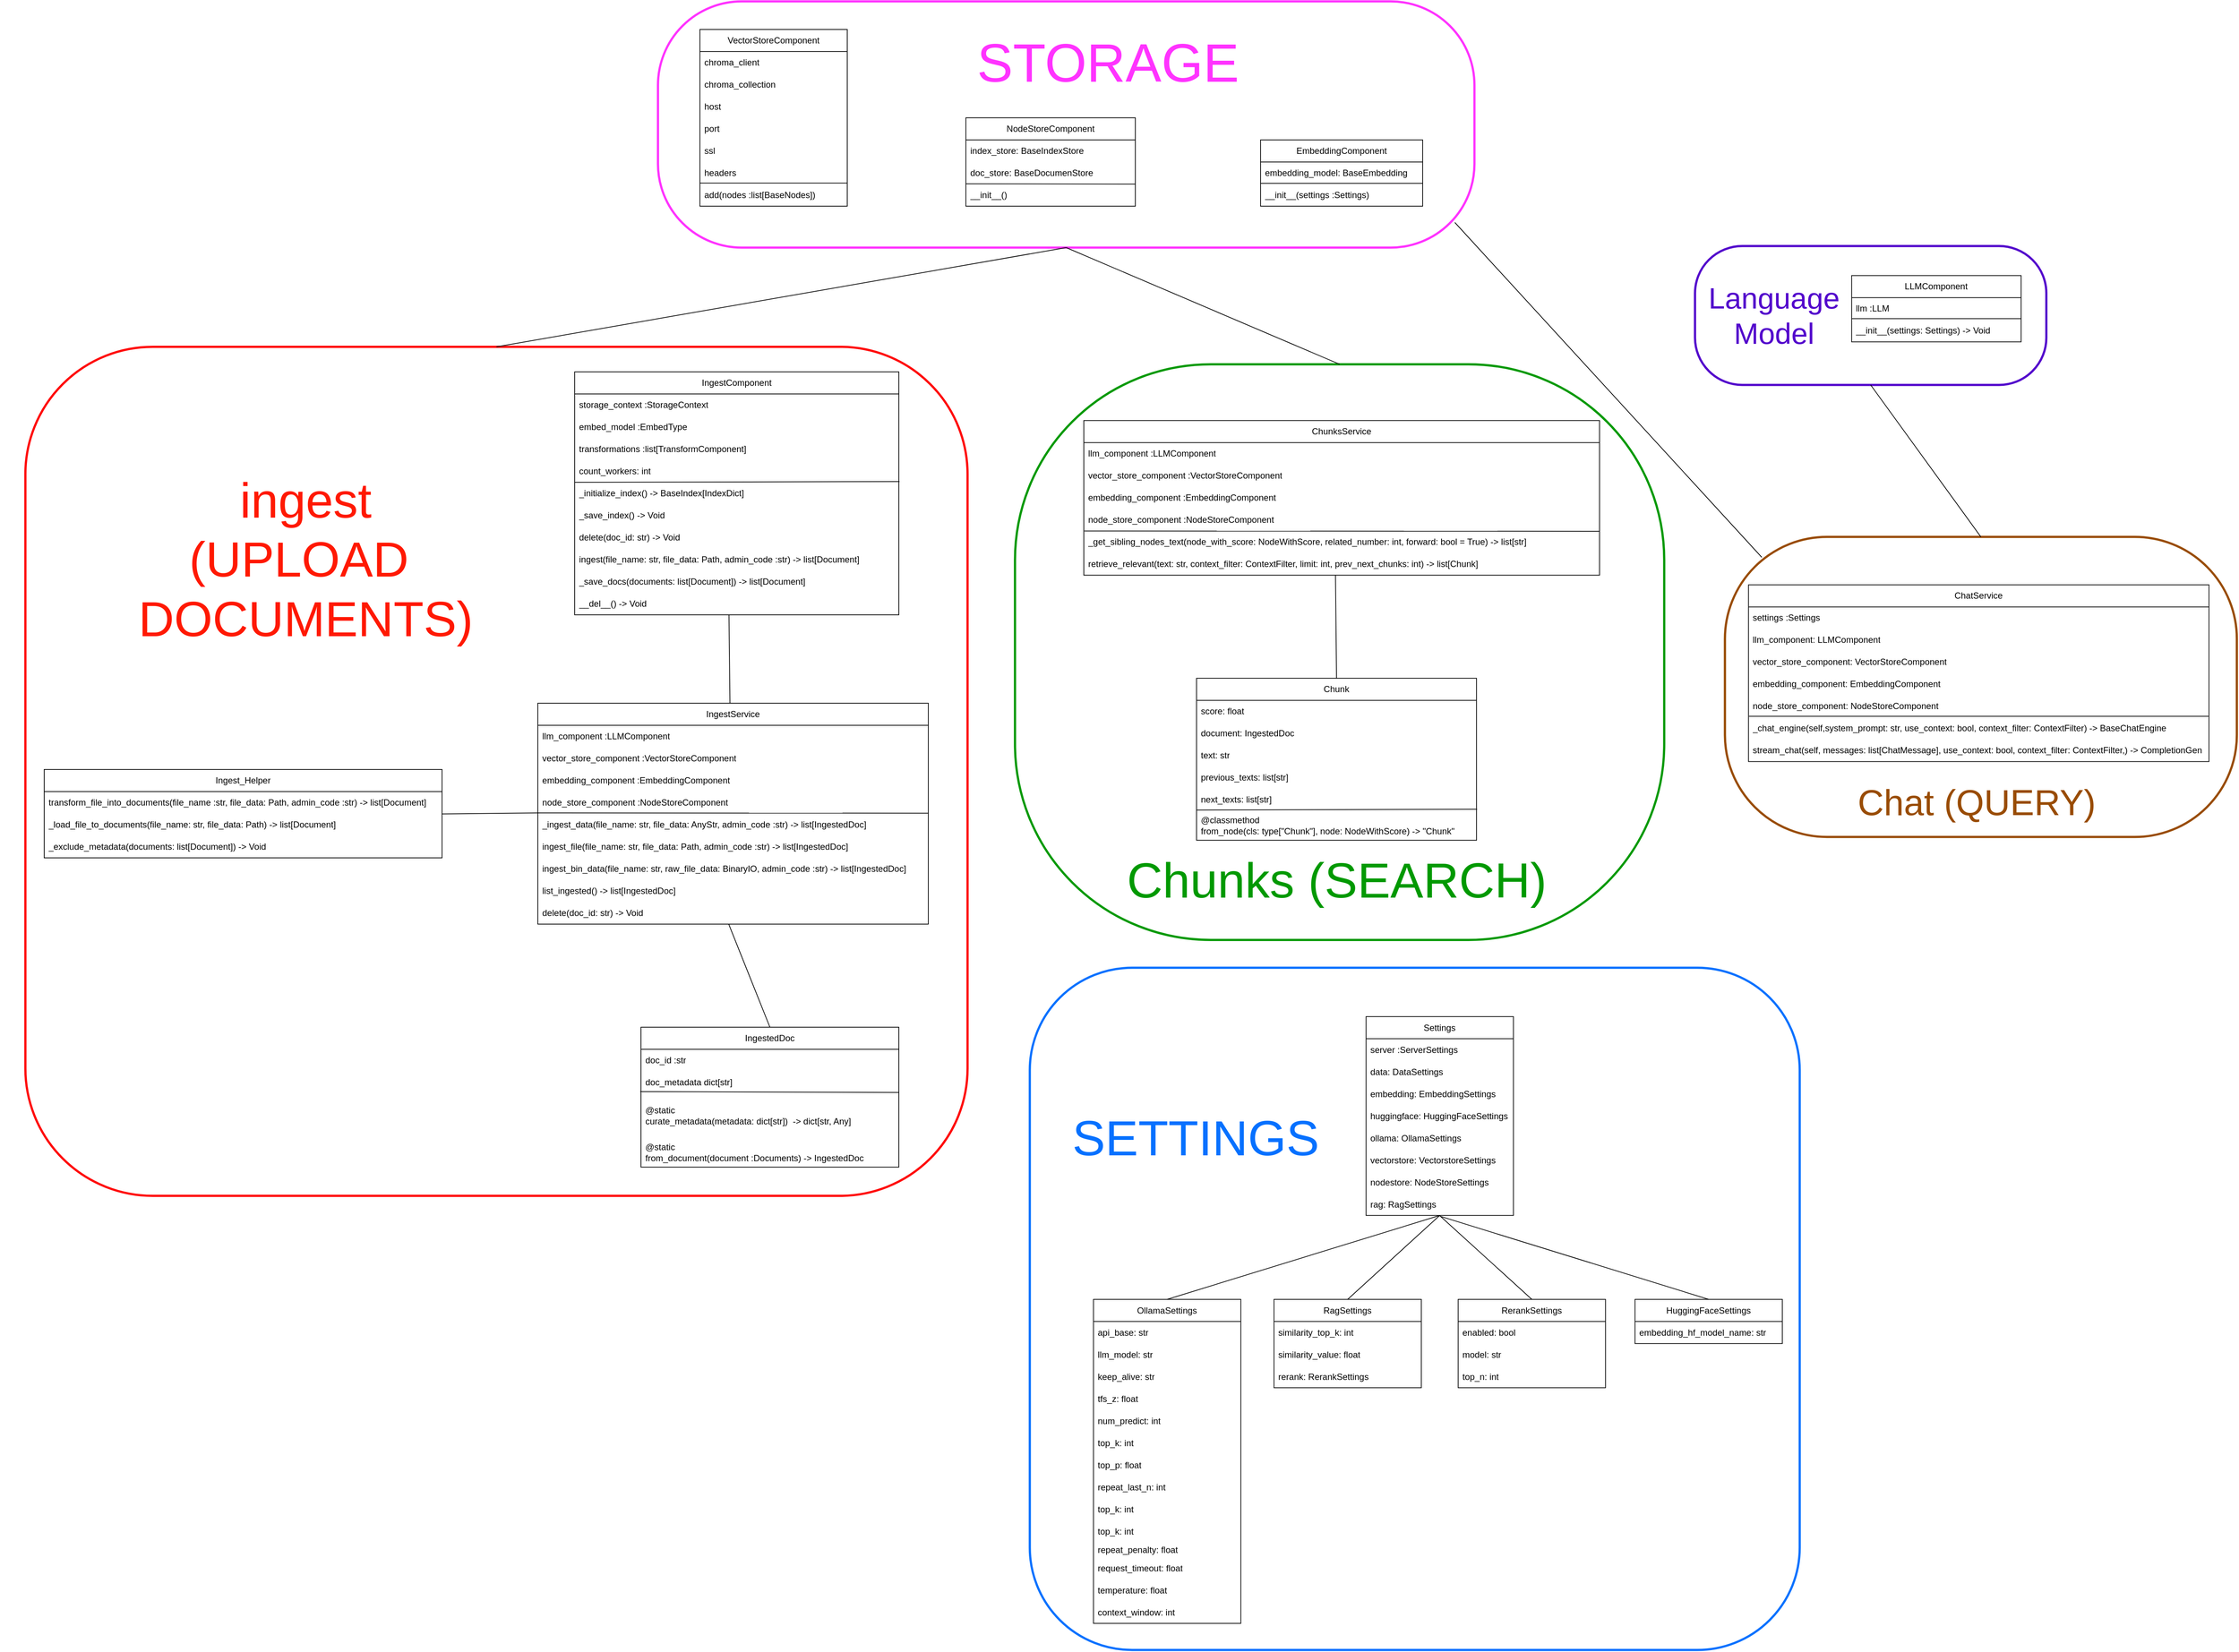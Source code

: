 <mxfile version="24.4.13" type="github">
  <diagram name="Página-1" id="J4KStZirxJ80GVOOFsrg">
    <mxGraphModel dx="1814" dy="1248" grid="1" gridSize="10" guides="1" tooltips="1" connect="1" arrows="1" fold="1" page="1" pageScale="1" pageWidth="827" pageHeight="1169" math="0" shadow="0">
      <root>
        <mxCell id="0" />
        <mxCell id="1" parent="0" />
        <mxCell id="1Bel1J-EvUVG8ot48oie-10" value="&lt;div&gt;&lt;span style=&quot;background-color: initial;&quot;&gt;IngestComponent&lt;/span&gt;&lt;br&gt;&lt;/div&gt;" style="swimlane;fontStyle=0;childLayout=stackLayout;horizontal=1;startSize=30;horizontalStack=0;resizeParent=1;resizeParentMax=0;resizeLast=0;collapsible=1;marginBottom=0;whiteSpace=wrap;html=1;" parent="1" vertex="1">
          <mxGeometry x="-47" y="550" width="440" height="330" as="geometry" />
        </mxCell>
        <mxCell id="1Bel1J-EvUVG8ot48oie-11" value="storage_context :StorageContext" style="text;strokeColor=none;fillColor=none;align=left;verticalAlign=middle;spacingLeft=4;spacingRight=4;overflow=hidden;points=[[0,0.5],[1,0.5]];portConstraint=eastwest;rotatable=0;whiteSpace=wrap;html=1;" parent="1Bel1J-EvUVG8ot48oie-10" vertex="1">
          <mxGeometry y="30" width="440" height="30" as="geometry" />
        </mxCell>
        <mxCell id="1Bel1J-EvUVG8ot48oie-12" value="embed_model :EmbedType" style="text;strokeColor=none;fillColor=none;align=left;verticalAlign=middle;spacingLeft=4;spacingRight=4;overflow=hidden;points=[[0,0.5],[1,0.5]];portConstraint=eastwest;rotatable=0;whiteSpace=wrap;html=1;" parent="1Bel1J-EvUVG8ot48oie-10" vertex="1">
          <mxGeometry y="60" width="440" height="30" as="geometry" />
        </mxCell>
        <mxCell id="1Bel1J-EvUVG8ot48oie-13" value="transformations :list[TransformComponent]" style="text;strokeColor=none;fillColor=none;align=left;verticalAlign=middle;spacingLeft=4;spacingRight=4;overflow=hidden;points=[[0,0.5],[1,0.5]];portConstraint=eastwest;rotatable=0;whiteSpace=wrap;html=1;" parent="1Bel1J-EvUVG8ot48oie-10" vertex="1">
          <mxGeometry y="90" width="440" height="30" as="geometry" />
        </mxCell>
        <mxCell id="9FyMMMVgbmmM6HtAQbzG-1" value="count_workers: int" style="text;strokeColor=none;fillColor=none;align=left;verticalAlign=middle;spacingLeft=4;spacingRight=4;overflow=hidden;points=[[0,0.5],[1,0.5]];portConstraint=eastwest;rotatable=0;whiteSpace=wrap;html=1;" parent="1Bel1J-EvUVG8ot48oie-10" vertex="1">
          <mxGeometry y="120" width="440" height="30" as="geometry" />
        </mxCell>
        <mxCell id="9FyMMMVgbmmM6HtAQbzG-2" value="_initialize_index() -&amp;gt; BaseIndex[IndexDict]" style="text;strokeColor=none;fillColor=none;align=left;verticalAlign=middle;spacingLeft=4;spacingRight=4;overflow=hidden;points=[[0,0.5],[1,0.5]];portConstraint=eastwest;rotatable=0;whiteSpace=wrap;html=1;" parent="1Bel1J-EvUVG8ot48oie-10" vertex="1">
          <mxGeometry y="150" width="440" height="30" as="geometry" />
        </mxCell>
        <mxCell id="9FyMMMVgbmmM6HtAQbzG-4" value="_save_index() -&amp;gt; Void" style="text;strokeColor=none;fillColor=none;align=left;verticalAlign=middle;spacingLeft=4;spacingRight=4;overflow=hidden;points=[[0,0.5],[1,0.5]];portConstraint=eastwest;rotatable=0;whiteSpace=wrap;html=1;" parent="1Bel1J-EvUVG8ot48oie-10" vertex="1">
          <mxGeometry y="180" width="440" height="30" as="geometry" />
        </mxCell>
        <mxCell id="9FyMMMVgbmmM6HtAQbzG-5" value="delete(doc_id: str) -&amp;gt; Void" style="text;strokeColor=none;fillColor=none;align=left;verticalAlign=middle;spacingLeft=4;spacingRight=4;overflow=hidden;points=[[0,0.5],[1,0.5]];portConstraint=eastwest;rotatable=0;whiteSpace=wrap;html=1;" parent="1Bel1J-EvUVG8ot48oie-10" vertex="1">
          <mxGeometry y="210" width="440" height="30" as="geometry" />
        </mxCell>
        <mxCell id="9FyMMMVgbmmM6HtAQbzG-3" value="ingest(file_name: str, file_data: Path, admin_code :str) -&amp;gt; list[Document]" style="text;strokeColor=none;fillColor=none;align=left;verticalAlign=middle;spacingLeft=4;spacingRight=4;overflow=hidden;points=[[0,0.5],[1,0.5]];portConstraint=eastwest;rotatable=0;whiteSpace=wrap;html=1;" parent="1Bel1J-EvUVG8ot48oie-10" vertex="1">
          <mxGeometry y="240" width="440" height="30" as="geometry" />
        </mxCell>
        <mxCell id="9FyMMMVgbmmM6HtAQbzG-7" value="_save_docs(documents: list[Document]) -&amp;gt; list[Document]" style="text;strokeColor=none;fillColor=none;align=left;verticalAlign=middle;spacingLeft=4;spacingRight=4;overflow=hidden;points=[[0,0.5],[1,0.5]];portConstraint=eastwest;rotatable=0;whiteSpace=wrap;html=1;" parent="1Bel1J-EvUVG8ot48oie-10" vertex="1">
          <mxGeometry y="270" width="440" height="30" as="geometry" />
        </mxCell>
        <mxCell id="9FyMMMVgbmmM6HtAQbzG-6" value="__del__() -&amp;gt; Void" style="text;strokeColor=none;fillColor=none;align=left;verticalAlign=middle;spacingLeft=4;spacingRight=4;overflow=hidden;points=[[0,0.5],[1,0.5]];portConstraint=eastwest;rotatable=0;whiteSpace=wrap;html=1;" parent="1Bel1J-EvUVG8ot48oie-10" vertex="1">
          <mxGeometry y="300" width="440" height="30" as="geometry" />
        </mxCell>
        <mxCell id="9FyMMMVgbmmM6HtAQbzG-8" value="" style="endArrow=none;html=1;rounded=0;fontSize=12;startSize=8;endSize=8;curved=1;entryX=1.002;entryY=-0.033;entryDx=0;entryDy=0;entryPerimeter=0;" parent="1Bel1J-EvUVG8ot48oie-10" target="9FyMMMVgbmmM6HtAQbzG-2" edge="1">
          <mxGeometry width="50" height="50" relative="1" as="geometry">
            <mxPoint y="150" as="sourcePoint" />
            <mxPoint x="440" y="150" as="targetPoint" />
          </mxGeometry>
        </mxCell>
        <mxCell id="1Bel1J-EvUVG8ot48oie-14" value="VectorStoreComponent" style="swimlane;fontStyle=0;childLayout=stackLayout;horizontal=1;startSize=30;horizontalStack=0;resizeParent=1;resizeParentMax=0;resizeLast=0;collapsible=1;marginBottom=0;whiteSpace=wrap;html=1;" parent="1" vertex="1">
          <mxGeometry x="123" y="85" width="200" height="240" as="geometry" />
        </mxCell>
        <mxCell id="1Bel1J-EvUVG8ot48oie-15" value="chroma_client" style="text;strokeColor=none;fillColor=none;align=left;verticalAlign=middle;spacingLeft=4;spacingRight=4;overflow=hidden;points=[[0,0.5],[1,0.5]];portConstraint=eastwest;rotatable=0;whiteSpace=wrap;html=1;" parent="1Bel1J-EvUVG8ot48oie-14" vertex="1">
          <mxGeometry y="30" width="200" height="30" as="geometry" />
        </mxCell>
        <mxCell id="1Bel1J-EvUVG8ot48oie-16" value="chroma_collection" style="text;strokeColor=none;fillColor=none;align=left;verticalAlign=middle;spacingLeft=4;spacingRight=4;overflow=hidden;points=[[0,0.5],[1,0.5]];portConstraint=eastwest;rotatable=0;whiteSpace=wrap;html=1;" parent="1Bel1J-EvUVG8ot48oie-14" vertex="1">
          <mxGeometry y="60" width="200" height="30" as="geometry" />
        </mxCell>
        <mxCell id="1Bel1J-EvUVG8ot48oie-17" value="host" style="text;strokeColor=none;fillColor=none;align=left;verticalAlign=middle;spacingLeft=4;spacingRight=4;overflow=hidden;points=[[0,0.5],[1,0.5]];portConstraint=eastwest;rotatable=0;whiteSpace=wrap;html=1;" parent="1Bel1J-EvUVG8ot48oie-14" vertex="1">
          <mxGeometry y="90" width="200" height="30" as="geometry" />
        </mxCell>
        <mxCell id="1Bel1J-EvUVG8ot48oie-58" value="port" style="text;strokeColor=none;fillColor=none;align=left;verticalAlign=middle;spacingLeft=4;spacingRight=4;overflow=hidden;points=[[0,0.5],[1,0.5]];portConstraint=eastwest;rotatable=0;whiteSpace=wrap;html=1;" parent="1Bel1J-EvUVG8ot48oie-14" vertex="1">
          <mxGeometry y="120" width="200" height="30" as="geometry" />
        </mxCell>
        <mxCell id="1Bel1J-EvUVG8ot48oie-59" value="ssl" style="text;strokeColor=none;fillColor=none;align=left;verticalAlign=middle;spacingLeft=4;spacingRight=4;overflow=hidden;points=[[0,0.5],[1,0.5]];portConstraint=eastwest;rotatable=0;whiteSpace=wrap;html=1;" parent="1Bel1J-EvUVG8ot48oie-14" vertex="1">
          <mxGeometry y="150" width="200" height="30" as="geometry" />
        </mxCell>
        <mxCell id="1Bel1J-EvUVG8ot48oie-60" value="headers" style="text;strokeColor=none;fillColor=none;align=left;verticalAlign=middle;spacingLeft=4;spacingRight=4;overflow=hidden;points=[[0,0.5],[1,0.5]];portConstraint=eastwest;rotatable=0;whiteSpace=wrap;html=1;" parent="1Bel1J-EvUVG8ot48oie-14" vertex="1">
          <mxGeometry y="180" width="200" height="30" as="geometry" />
        </mxCell>
        <mxCell id="1Bel1J-EvUVG8ot48oie-61" value="add(nodes :list[BaseNodes])" style="text;strokeColor=none;fillColor=none;align=left;verticalAlign=middle;spacingLeft=4;spacingRight=4;overflow=hidden;points=[[0,0.5],[1,0.5]];portConstraint=eastwest;rotatable=0;whiteSpace=wrap;html=1;" parent="1Bel1J-EvUVG8ot48oie-14" vertex="1">
          <mxGeometry y="210" width="200" height="30" as="geometry" />
        </mxCell>
        <mxCell id="9FyMMMVgbmmM6HtAQbzG-15" value="" style="endArrow=none;html=1;rounded=0;fontSize=12;startSize=8;endSize=8;curved=1;entryX=0.998;entryY=0.956;entryDx=0;entryDy=0;entryPerimeter=0;exitX=0.001;exitY=-0.044;exitDx=0;exitDy=0;exitPerimeter=0;" parent="1Bel1J-EvUVG8ot48oie-14" source="1Bel1J-EvUVG8ot48oie-61" target="1Bel1J-EvUVG8ot48oie-60" edge="1">
          <mxGeometry width="50" height="50" relative="1" as="geometry">
            <mxPoint x="-130.5" y="209" as="sourcePoint" />
            <mxPoint x="310.5" y="208" as="targetPoint" />
          </mxGeometry>
        </mxCell>
        <mxCell id="1Bel1J-EvUVG8ot48oie-18" value="NodeStoreComponent" style="swimlane;fontStyle=0;childLayout=stackLayout;horizontal=1;startSize=30;horizontalStack=0;resizeParent=1;resizeParentMax=0;resizeLast=0;collapsible=1;marginBottom=0;whiteSpace=wrap;html=1;" parent="1" vertex="1">
          <mxGeometry x="484" y="205" width="230" height="120" as="geometry" />
        </mxCell>
        <mxCell id="1Bel1J-EvUVG8ot48oie-19" value="index_store: BaseIndexStore" style="text;strokeColor=none;fillColor=none;align=left;verticalAlign=middle;spacingLeft=4;spacingRight=4;overflow=hidden;points=[[0,0.5],[1,0.5]];portConstraint=eastwest;rotatable=0;whiteSpace=wrap;html=1;" parent="1Bel1J-EvUVG8ot48oie-18" vertex="1">
          <mxGeometry y="30" width="230" height="30" as="geometry" />
        </mxCell>
        <mxCell id="1Bel1J-EvUVG8ot48oie-20" value="doc_store: BaseDocumenStore" style="text;strokeColor=none;fillColor=none;align=left;verticalAlign=middle;spacingLeft=4;spacingRight=4;overflow=hidden;points=[[0,0.5],[1,0.5]];portConstraint=eastwest;rotatable=0;whiteSpace=wrap;html=1;" parent="1Bel1J-EvUVG8ot48oie-18" vertex="1">
          <mxGeometry y="60" width="230" height="30" as="geometry" />
        </mxCell>
        <mxCell id="9FyMMMVgbmmM6HtAQbzG-19" value="" style="endArrow=none;html=1;rounded=0;fontSize=12;startSize=8;endSize=8;curved=1;entryX=1;entryY=0;entryDx=0;entryDy=0;entryPerimeter=0;exitX=0.001;exitY=-0.044;exitDx=0;exitDy=0;exitPerimeter=0;" parent="1Bel1J-EvUVG8ot48oie-18" target="1Bel1J-EvUVG8ot48oie-21" edge="1">
          <mxGeometry width="50" height="50" relative="1" as="geometry">
            <mxPoint y="89.67" as="sourcePoint" />
            <mxPoint x="200" y="89.67" as="targetPoint" />
          </mxGeometry>
        </mxCell>
        <mxCell id="1Bel1J-EvUVG8ot48oie-21" value="__init__()" style="text;strokeColor=none;fillColor=none;align=left;verticalAlign=middle;spacingLeft=4;spacingRight=4;overflow=hidden;points=[[0,0.5],[1,0.5]];portConstraint=eastwest;rotatable=0;whiteSpace=wrap;html=1;" parent="1Bel1J-EvUVG8ot48oie-18" vertex="1">
          <mxGeometry y="90" width="230" height="30" as="geometry" />
        </mxCell>
        <mxCell id="1Bel1J-EvUVG8ot48oie-22" value="IngestedDoc" style="swimlane;fontStyle=0;childLayout=stackLayout;horizontal=1;startSize=30;horizontalStack=0;resizeParent=1;resizeParentMax=0;resizeLast=0;collapsible=1;marginBottom=0;whiteSpace=wrap;html=1;" parent="1" vertex="1">
          <mxGeometry x="43" y="1440" width="350" height="190" as="geometry" />
        </mxCell>
        <mxCell id="1Bel1J-EvUVG8ot48oie-23" value="doc_id :str" style="text;strokeColor=none;fillColor=none;align=left;verticalAlign=middle;spacingLeft=4;spacingRight=4;overflow=hidden;points=[[0,0.5],[1,0.5]];portConstraint=eastwest;rotatable=0;whiteSpace=wrap;html=1;" parent="1Bel1J-EvUVG8ot48oie-22" vertex="1">
          <mxGeometry y="30" width="350" height="30" as="geometry" />
        </mxCell>
        <mxCell id="1Bel1J-EvUVG8ot48oie-24" value="doc_metadata dict[str]" style="text;strokeColor=none;fillColor=none;align=left;verticalAlign=middle;spacingLeft=4;spacingRight=4;overflow=hidden;points=[[0,0.5],[1,0.5]];portConstraint=eastwest;rotatable=0;whiteSpace=wrap;html=1;" parent="1Bel1J-EvUVG8ot48oie-22" vertex="1">
          <mxGeometry y="60" width="350" height="30" as="geometry" />
        </mxCell>
        <mxCell id="1Bel1J-EvUVG8ot48oie-25" value="&lt;div&gt;@static&lt;/div&gt;curate_metadata(metadata: dict[str])&amp;nbsp;&amp;nbsp;-&amp;gt; dict[str, Any]" style="text;strokeColor=none;fillColor=none;align=left;verticalAlign=middle;spacingLeft=4;spacingRight=4;overflow=hidden;points=[[0,0.5],[1,0.5]];portConstraint=eastwest;rotatable=0;whiteSpace=wrap;html=1;" parent="1Bel1J-EvUVG8ot48oie-22" vertex="1">
          <mxGeometry y="90" width="350" height="60" as="geometry" />
        </mxCell>
        <mxCell id="1Bel1J-EvUVG8ot48oie-55" value="&lt;div&gt;@static&lt;/div&gt;from_document(document :Documents)&amp;nbsp;-&amp;gt; IngestedDoc" style="text;strokeColor=none;fillColor=none;align=left;verticalAlign=middle;spacingLeft=4;spacingRight=4;overflow=hidden;points=[[0,0.5],[1,0.5]];portConstraint=eastwest;rotatable=0;whiteSpace=wrap;html=1;" parent="1Bel1J-EvUVG8ot48oie-22" vertex="1">
          <mxGeometry y="150" width="350" height="40" as="geometry" />
        </mxCell>
        <mxCell id="9FyMMMVgbmmM6HtAQbzG-47" value="" style="endArrow=none;html=1;rounded=0;fontSize=12;startSize=8;endSize=8;curved=1;exitX=-0.003;exitY=-0.042;exitDx=0;exitDy=0;exitPerimeter=0;entryX=1.001;entryY=0.953;entryDx=0;entryDy=0;entryPerimeter=0;" parent="1Bel1J-EvUVG8ot48oie-22" source="1Bel1J-EvUVG8ot48oie-25" target="1Bel1J-EvUVG8ot48oie-24" edge="1">
          <mxGeometry width="50" height="50" relative="1" as="geometry">
            <mxPoint x="180" y="60" as="sourcePoint" />
            <mxPoint x="240" y="88" as="targetPoint" />
          </mxGeometry>
        </mxCell>
        <mxCell id="1Bel1J-EvUVG8ot48oie-26" value="IngestService" style="swimlane;fontStyle=0;childLayout=stackLayout;horizontal=1;startSize=30;horizontalStack=0;resizeParent=1;resizeParentMax=0;resizeLast=0;collapsible=1;marginBottom=0;whiteSpace=wrap;html=1;" parent="1" vertex="1">
          <mxGeometry x="-97" y="1000" width="530" height="300" as="geometry" />
        </mxCell>
        <mxCell id="1Bel1J-EvUVG8ot48oie-27" value="llm_component :LLMComponent" style="text;strokeColor=none;fillColor=none;align=left;verticalAlign=middle;spacingLeft=4;spacingRight=4;overflow=hidden;points=[[0,0.5],[1,0.5]];portConstraint=eastwest;rotatable=0;whiteSpace=wrap;html=1;" parent="1Bel1J-EvUVG8ot48oie-26" vertex="1">
          <mxGeometry y="30" width="530" height="30" as="geometry" />
        </mxCell>
        <mxCell id="1Bel1J-EvUVG8ot48oie-28" value="vector_store_component :VectorStoreComponent" style="text;strokeColor=none;fillColor=none;align=left;verticalAlign=middle;spacingLeft=4;spacingRight=4;overflow=hidden;points=[[0,0.5],[1,0.5]];portConstraint=eastwest;rotatable=0;whiteSpace=wrap;html=1;" parent="1Bel1J-EvUVG8ot48oie-26" vertex="1">
          <mxGeometry y="60" width="530" height="30" as="geometry" />
        </mxCell>
        <mxCell id="1Bel1J-EvUVG8ot48oie-62" value="embedding_component :EmbeddingComponent" style="text;strokeColor=none;fillColor=none;align=left;verticalAlign=middle;spacingLeft=4;spacingRight=4;overflow=hidden;points=[[0,0.5],[1,0.5]];portConstraint=eastwest;rotatable=0;whiteSpace=wrap;html=1;" parent="1Bel1J-EvUVG8ot48oie-26" vertex="1">
          <mxGeometry y="90" width="530" height="30" as="geometry" />
        </mxCell>
        <mxCell id="1Bel1J-EvUVG8ot48oie-64" value="node_store_component :NodeStoreComponent" style="text;strokeColor=none;fillColor=none;align=left;verticalAlign=middle;spacingLeft=4;spacingRight=4;overflow=hidden;points=[[0,0.5],[1,0.5]];portConstraint=eastwest;rotatable=0;whiteSpace=wrap;html=1;" parent="1Bel1J-EvUVG8ot48oie-26" vertex="1">
          <mxGeometry y="120" width="530" height="30" as="geometry" />
        </mxCell>
        <mxCell id="9FyMMMVgbmmM6HtAQbzG-12" value="" style="endArrow=none;html=1;rounded=0;fontSize=12;startSize=8;endSize=8;curved=1;entryX=0.999;entryY=-0.021;entryDx=0;entryDy=0;entryPerimeter=0;" parent="1Bel1J-EvUVG8ot48oie-26" target="1Bel1J-EvUVG8ot48oie-65" edge="1">
          <mxGeometry width="50" height="50" relative="1" as="geometry">
            <mxPoint y="149" as="sourcePoint" />
            <mxPoint x="485.5" y="150" as="targetPoint" />
          </mxGeometry>
        </mxCell>
        <mxCell id="1Bel1J-EvUVG8ot48oie-65" value="_ingest_data(file_name: str, file_data: AnyStr, admin_code :str) -&amp;gt; list[IngestedDoc]" style="text;strokeColor=none;fillColor=none;align=left;verticalAlign=middle;spacingLeft=4;spacingRight=4;overflow=hidden;points=[[0,0.5],[1,0.5]];portConstraint=eastwest;rotatable=0;whiteSpace=wrap;html=1;" parent="1Bel1J-EvUVG8ot48oie-26" vertex="1">
          <mxGeometry y="150" width="530" height="30" as="geometry" />
        </mxCell>
        <mxCell id="1Bel1J-EvUVG8ot48oie-66" value="ingest_file(file_name: str, file_data: Path, admin_code :str) -&amp;gt; list[IngestedDoc]" style="text;strokeColor=none;fillColor=none;align=left;verticalAlign=middle;spacingLeft=4;spacingRight=4;overflow=hidden;points=[[0,0.5],[1,0.5]];portConstraint=eastwest;rotatable=0;whiteSpace=wrap;html=1;" parent="1Bel1J-EvUVG8ot48oie-26" vertex="1">
          <mxGeometry y="180" width="530" height="30" as="geometry" />
        </mxCell>
        <mxCell id="1Bel1J-EvUVG8ot48oie-29" value="&lt;div&gt;ingest_bin_data(&lt;span style=&quot;background-color: initial;&quot;&gt;file_name: str, raw_file_data: BinaryIO, admin_code :str&lt;/span&gt;&lt;span style=&quot;background-color: initial;&quot;&gt;) -&amp;gt; list[IngestedDoc]&lt;/span&gt;&lt;/div&gt;" style="text;strokeColor=none;fillColor=none;align=left;verticalAlign=middle;spacingLeft=4;spacingRight=4;overflow=hidden;points=[[0,0.5],[1,0.5]];portConstraint=eastwest;rotatable=0;whiteSpace=wrap;html=1;" parent="1Bel1J-EvUVG8ot48oie-26" vertex="1">
          <mxGeometry y="210" width="530" height="30" as="geometry" />
        </mxCell>
        <mxCell id="1Bel1J-EvUVG8ot48oie-67" value="list_ingested() -&amp;gt; list[IngestedDoc]" style="text;strokeColor=none;fillColor=none;align=left;verticalAlign=middle;spacingLeft=4;spacingRight=4;overflow=hidden;points=[[0,0.5],[1,0.5]];portConstraint=eastwest;rotatable=0;whiteSpace=wrap;html=1;" parent="1Bel1J-EvUVG8ot48oie-26" vertex="1">
          <mxGeometry y="240" width="530" height="30" as="geometry" />
        </mxCell>
        <mxCell id="1Bel1J-EvUVG8ot48oie-69" value="delete(doc_id: str) -&amp;gt; Void" style="text;strokeColor=none;fillColor=none;align=left;verticalAlign=middle;spacingLeft=4;spacingRight=4;overflow=hidden;points=[[0,0.5],[1,0.5]];portConstraint=eastwest;rotatable=0;whiteSpace=wrap;html=1;" parent="1Bel1J-EvUVG8ot48oie-26" vertex="1">
          <mxGeometry y="270" width="530" height="30" as="geometry" />
        </mxCell>
        <mxCell id="1Bel1J-EvUVG8ot48oie-34" value="ChunksService" style="swimlane;fontStyle=0;childLayout=stackLayout;horizontal=1;startSize=30;horizontalStack=0;resizeParent=1;resizeParentMax=0;resizeLast=0;collapsible=1;marginBottom=0;whiteSpace=wrap;html=1;" parent="1" vertex="1">
          <mxGeometry x="644.07" y="616.11" width="700" height="210" as="geometry" />
        </mxCell>
        <mxCell id="1Bel1J-EvUVG8ot48oie-35" value="llm_component :LLMComponent" style="text;strokeColor=none;fillColor=none;align=left;verticalAlign=middle;spacingLeft=4;spacingRight=4;overflow=hidden;points=[[0,0.5],[1,0.5]];portConstraint=eastwest;rotatable=0;whiteSpace=wrap;html=1;" parent="1Bel1J-EvUVG8ot48oie-34" vertex="1">
          <mxGeometry y="30" width="700" height="30" as="geometry" />
        </mxCell>
        <mxCell id="1Bel1J-EvUVG8ot48oie-36" value="vector_store_component :VectorStoreComponent" style="text;strokeColor=none;fillColor=none;align=left;verticalAlign=middle;spacingLeft=4;spacingRight=4;overflow=hidden;points=[[0,0.5],[1,0.5]];portConstraint=eastwest;rotatable=0;whiteSpace=wrap;html=1;" parent="1Bel1J-EvUVG8ot48oie-34" vertex="1">
          <mxGeometry y="60" width="700" height="30" as="geometry" />
        </mxCell>
        <mxCell id="1Bel1J-EvUVG8ot48oie-37" value="embedding_component :EmbeddingComponent" style="text;strokeColor=none;fillColor=none;align=left;verticalAlign=middle;spacingLeft=4;spacingRight=4;overflow=hidden;points=[[0,0.5],[1,0.5]];portConstraint=eastwest;rotatable=0;whiteSpace=wrap;html=1;" parent="1Bel1J-EvUVG8ot48oie-34" vertex="1">
          <mxGeometry y="90" width="700" height="30" as="geometry" />
        </mxCell>
        <mxCell id="1Bel1J-EvUVG8ot48oie-74" value="node_store_component :NodeStoreComponent" style="text;strokeColor=none;fillColor=none;align=left;verticalAlign=middle;spacingLeft=4;spacingRight=4;overflow=hidden;points=[[0,0.5],[1,0.5]];portConstraint=eastwest;rotatable=0;whiteSpace=wrap;html=1;" parent="1Bel1J-EvUVG8ot48oie-34" vertex="1">
          <mxGeometry y="120" width="700" height="30" as="geometry" />
        </mxCell>
        <mxCell id="9FyMMMVgbmmM6HtAQbzG-14" value="" style="endArrow=none;html=1;rounded=0;fontSize=12;startSize=8;endSize=8;curved=1;entryX=1;entryY=-0.011;entryDx=0;entryDy=0;entryPerimeter=0;exitX=0.001;exitY=-0.024;exitDx=0;exitDy=0;exitPerimeter=0;" parent="1Bel1J-EvUVG8ot48oie-34" edge="1">
          <mxGeometry width="50" height="50" relative="1" as="geometry">
            <mxPoint x="0.7" y="150.0" as="sourcePoint" />
            <mxPoint x="700" y="150.39" as="targetPoint" />
          </mxGeometry>
        </mxCell>
        <mxCell id="1Bel1J-EvUVG8ot48oie-75" value="&lt;div&gt;_get_sibling_nodes_text(&lt;span style=&quot;background-color: initial;&quot;&gt;node_with_score: NodeWithScore, related_number: int, forward: bool = True&lt;/span&gt;&lt;span style=&quot;background-color: initial;&quot;&gt;) -&amp;gt; list[str]&lt;/span&gt;&lt;/div&gt;" style="text;strokeColor=none;fillColor=none;align=left;verticalAlign=middle;spacingLeft=4;spacingRight=4;overflow=hidden;points=[[0,0.5],[1,0.5]];portConstraint=eastwest;rotatable=0;whiteSpace=wrap;html=1;" parent="1Bel1J-EvUVG8ot48oie-34" vertex="1">
          <mxGeometry y="150" width="700" height="30" as="geometry" />
        </mxCell>
        <mxCell id="1Bel1J-EvUVG8ot48oie-76" value="&lt;div&gt;retrieve_relevant(&lt;span style=&quot;background-color: initial;&quot;&gt;text: str,&amp;nbsp;&lt;/span&gt;&lt;span style=&quot;background-color: initial;&quot;&gt;context_filter: ContextFilter,&amp;nbsp;&lt;/span&gt;&lt;span style=&quot;background-color: initial;&quot;&gt;limit: int,&amp;nbsp;&lt;/span&gt;&lt;span style=&quot;background-color: initial;&quot;&gt;prev_next_chunks: int&lt;/span&gt;&lt;span style=&quot;background-color: initial;&quot;&gt;) -&amp;gt; list[Chunk]&lt;/span&gt;&lt;/div&gt;" style="text;strokeColor=none;fillColor=none;align=left;verticalAlign=middle;spacingLeft=4;spacingRight=4;overflow=hidden;points=[[0,0.5],[1,0.5]];portConstraint=eastwest;rotatable=0;whiteSpace=wrap;html=1;" parent="1Bel1J-EvUVG8ot48oie-34" vertex="1">
          <mxGeometry y="180" width="700" height="30" as="geometry" />
        </mxCell>
        <mxCell id="1Bel1J-EvUVG8ot48oie-38" value="LLMComponent" style="swimlane;fontStyle=0;childLayout=stackLayout;horizontal=1;startSize=30;horizontalStack=0;resizeParent=1;resizeParentMax=0;resizeLast=0;collapsible=1;marginBottom=0;whiteSpace=wrap;html=1;" parent="1" vertex="1">
          <mxGeometry x="1686.25" y="419.27" width="230" height="90" as="geometry" />
        </mxCell>
        <mxCell id="1Bel1J-EvUVG8ot48oie-39" value="llm :LLM" style="text;strokeColor=none;fillColor=none;align=left;verticalAlign=middle;spacingLeft=4;spacingRight=4;overflow=hidden;points=[[0,0.5],[1,0.5]];portConstraint=eastwest;rotatable=0;whiteSpace=wrap;html=1;" parent="1Bel1J-EvUVG8ot48oie-38" vertex="1">
          <mxGeometry y="30" width="230" height="30" as="geometry" />
        </mxCell>
        <mxCell id="9FyMMMVgbmmM6HtAQbzG-16" value="" style="endArrow=none;html=1;rounded=0;fontSize=12;startSize=8;endSize=8;curved=1;entryX=0.999;entryY=-0.051;entryDx=0;entryDy=0;entryPerimeter=0;exitX=0.002;exitY=-0.05;exitDx=0;exitDy=0;exitPerimeter=0;" parent="1Bel1J-EvUVG8ot48oie-38" source="1Bel1J-EvUVG8ot48oie-40" target="1Bel1J-EvUVG8ot48oie-40" edge="1">
          <mxGeometry width="50" height="50" relative="1" as="geometry">
            <mxPoint x="-105.5" y="59.57" as="sourcePoint" />
            <mxPoint x="335.5" y="58.57" as="targetPoint" />
          </mxGeometry>
        </mxCell>
        <mxCell id="1Bel1J-EvUVG8ot48oie-40" value="__init__(settings: Settings) -&amp;gt; Void" style="text;strokeColor=none;fillColor=none;align=left;verticalAlign=middle;spacingLeft=4;spacingRight=4;overflow=hidden;points=[[0,0.5],[1,0.5]];portConstraint=eastwest;rotatable=0;whiteSpace=wrap;html=1;" parent="1Bel1J-EvUVG8ot48oie-38" vertex="1">
          <mxGeometry y="60" width="230" height="30" as="geometry" />
        </mxCell>
        <mxCell id="1Bel1J-EvUVG8ot48oie-42" value="Ingest_Helper" style="swimlane;fontStyle=0;childLayout=stackLayout;horizontal=1;startSize=30;horizontalStack=0;resizeParent=1;resizeParentMax=0;resizeLast=0;collapsible=1;marginBottom=0;whiteSpace=wrap;html=1;" parent="1" vertex="1">
          <mxGeometry x="-767" y="1090" width="540" height="120" as="geometry" />
        </mxCell>
        <mxCell id="1Bel1J-EvUVG8ot48oie-43" value="transform_file_into_documents(file_name :str, file_data: Path, admin_code :str) -&amp;gt; list[Document&lt;span style=&quot;background-color: initial;&quot;&gt;]&lt;/span&gt;" style="text;strokeColor=none;fillColor=none;align=left;verticalAlign=middle;spacingLeft=4;spacingRight=4;overflow=hidden;points=[[0,0.5],[1,0.5]];portConstraint=eastwest;rotatable=0;whiteSpace=wrap;html=1;" parent="1Bel1J-EvUVG8ot48oie-42" vertex="1">
          <mxGeometry y="30" width="540" height="30" as="geometry" />
        </mxCell>
        <mxCell id="1Bel1J-EvUVG8ot48oie-44" value="_load_file_to_documents(file_name: str, file_data: Path) -&amp;gt; list[Document]" style="text;strokeColor=none;fillColor=none;align=left;verticalAlign=middle;spacingLeft=4;spacingRight=4;overflow=hidden;points=[[0,0.5],[1,0.5]];portConstraint=eastwest;rotatable=0;whiteSpace=wrap;html=1;" parent="1Bel1J-EvUVG8ot48oie-42" vertex="1">
          <mxGeometry y="60" width="540" height="30" as="geometry" />
        </mxCell>
        <mxCell id="1Bel1J-EvUVG8ot48oie-45" value="_exclude_metadata(documents: list[Document]) -&amp;gt; Void" style="text;strokeColor=none;fillColor=none;align=left;verticalAlign=middle;spacingLeft=4;spacingRight=4;overflow=hidden;points=[[0,0.5],[1,0.5]];portConstraint=eastwest;rotatable=0;whiteSpace=wrap;html=1;" parent="1Bel1J-EvUVG8ot48oie-42" vertex="1">
          <mxGeometry y="90" width="540" height="30" as="geometry" />
        </mxCell>
        <mxCell id="1Bel1J-EvUVG8ot48oie-47" value="ChatService" style="swimlane;fontStyle=0;childLayout=stackLayout;horizontal=1;startSize=30;horizontalStack=0;resizeParent=1;resizeParentMax=0;resizeLast=0;collapsible=1;marginBottom=0;whiteSpace=wrap;html=1;" parent="1" vertex="1">
          <mxGeometry x="1546.25" y="839.27" width="625" height="240" as="geometry" />
        </mxCell>
        <mxCell id="1Bel1J-EvUVG8ot48oie-48" value="settings :Settings" style="text;strokeColor=none;fillColor=none;align=left;verticalAlign=middle;spacingLeft=4;spacingRight=4;overflow=hidden;points=[[0,0.5],[1,0.5]];portConstraint=eastwest;rotatable=0;whiteSpace=wrap;html=1;" parent="1Bel1J-EvUVG8ot48oie-47" vertex="1">
          <mxGeometry y="30" width="625" height="30" as="geometry" />
        </mxCell>
        <mxCell id="1Bel1J-EvUVG8ot48oie-49" value="llm_component: LLMComponent" style="text;strokeColor=none;fillColor=none;align=left;verticalAlign=middle;spacingLeft=4;spacingRight=4;overflow=hidden;points=[[0,0.5],[1,0.5]];portConstraint=eastwest;rotatable=0;whiteSpace=wrap;html=1;" parent="1Bel1J-EvUVG8ot48oie-47" vertex="1">
          <mxGeometry y="60" width="625" height="30" as="geometry" />
        </mxCell>
        <mxCell id="1Bel1J-EvUVG8ot48oie-50" value="vector_store_component: VectorStoreComponent" style="text;strokeColor=none;fillColor=none;align=left;verticalAlign=middle;spacingLeft=4;spacingRight=4;overflow=hidden;points=[[0,0.5],[1,0.5]];portConstraint=eastwest;rotatable=0;whiteSpace=wrap;html=1;" parent="1Bel1J-EvUVG8ot48oie-47" vertex="1">
          <mxGeometry y="90" width="625" height="30" as="geometry" />
        </mxCell>
        <mxCell id="1Bel1J-EvUVG8ot48oie-117" value="embedding_component: EmbeddingComponent" style="text;strokeColor=none;fillColor=none;align=left;verticalAlign=middle;spacingLeft=4;spacingRight=4;overflow=hidden;points=[[0,0.5],[1,0.5]];portConstraint=eastwest;rotatable=0;whiteSpace=wrap;html=1;" parent="1Bel1J-EvUVG8ot48oie-47" vertex="1">
          <mxGeometry y="120" width="625" height="30" as="geometry" />
        </mxCell>
        <mxCell id="1Bel1J-EvUVG8ot48oie-118" value="node_store_component: NodeStoreComponent" style="text;strokeColor=none;fillColor=none;align=left;verticalAlign=middle;spacingLeft=4;spacingRight=4;overflow=hidden;points=[[0,0.5],[1,0.5]];portConstraint=eastwest;rotatable=0;whiteSpace=wrap;html=1;" parent="1Bel1J-EvUVG8ot48oie-47" vertex="1">
          <mxGeometry y="150" width="625" height="30" as="geometry" />
        </mxCell>
        <mxCell id="1Bel1J-EvUVG8ot48oie-116" value="&lt;div&gt;_chat_engine(&lt;span style=&quot;background-color: initial;&quot;&gt;self,&lt;/span&gt;&lt;span style=&quot;background-color: initial;&quot;&gt;system_prompt: str,&amp;nbsp;&lt;/span&gt;&lt;span style=&quot;background-color: initial;&quot;&gt;use_context: bool,&amp;nbsp;&lt;/span&gt;&lt;span style=&quot;background-color: initial;&quot;&gt;context_filter: ContextFilter&lt;/span&gt;&lt;span style=&quot;background-color: initial;&quot;&gt;) -&amp;gt; BaseChatEngine&lt;/span&gt;&lt;/div&gt;" style="text;strokeColor=none;fillColor=none;align=left;verticalAlign=middle;spacingLeft=4;spacingRight=4;overflow=hidden;points=[[0,0.5],[1,0.5]];portConstraint=eastwest;rotatable=0;whiteSpace=wrap;html=1;" parent="1Bel1J-EvUVG8ot48oie-47" vertex="1">
          <mxGeometry y="180" width="625" height="30" as="geometry" />
        </mxCell>
        <mxCell id="1Bel1J-EvUVG8ot48oie-119" value="&lt;div&gt;stream_chat(&lt;span style=&quot;background-color: initial;&quot;&gt;self,&amp;nbsp;&lt;/span&gt;&lt;span style=&quot;background-color: initial;&quot;&gt;messages: list[ChatMessage],&amp;nbsp;&lt;/span&gt;&lt;span style=&quot;background-color: initial;&quot;&gt;use_context: bool,&amp;nbsp;&lt;/span&gt;&lt;span style=&quot;background-color: initial;&quot;&gt;context_filter: ContextFilter,&lt;/span&gt;&lt;span style=&quot;background-color: initial;&quot;&gt;) -&amp;gt; CompletionGen&lt;/span&gt;&lt;/div&gt;" style="text;strokeColor=none;fillColor=none;align=left;verticalAlign=middle;spacingLeft=4;spacingRight=4;overflow=hidden;points=[[0,0.5],[1,0.5]];portConstraint=eastwest;rotatable=0;whiteSpace=wrap;html=1;" parent="1Bel1J-EvUVG8ot48oie-47" vertex="1">
          <mxGeometry y="210" width="625" height="30" as="geometry" />
        </mxCell>
        <mxCell id="9FyMMMVgbmmM6HtAQbzG-46" value="" style="endArrow=none;html=1;rounded=0;fontSize=12;startSize=8;endSize=8;curved=1;entryX=0.999;entryY=-0.05;entryDx=0;entryDy=0;entryPerimeter=0;exitX=0.001;exitY=-0.05;exitDx=0;exitDy=0;exitPerimeter=0;" parent="1Bel1J-EvUVG8ot48oie-47" source="1Bel1J-EvUVG8ot48oie-116" target="1Bel1J-EvUVG8ot48oie-116" edge="1">
          <mxGeometry width="50" height="50" relative="1" as="geometry">
            <mxPoint x="310" y="210" as="sourcePoint" />
            <mxPoint x="360" y="160" as="targetPoint" />
          </mxGeometry>
        </mxCell>
        <mxCell id="1Bel1J-EvUVG8ot48oie-77" value="Settings" style="swimlane;fontStyle=0;childLayout=stackLayout;horizontal=1;startSize=30;horizontalStack=0;resizeParent=1;resizeParentMax=0;resizeLast=0;collapsible=1;marginBottom=0;whiteSpace=wrap;html=1;" parent="1" vertex="1">
          <mxGeometry x="1027.18" y="1425.62" width="200" height="270" as="geometry" />
        </mxCell>
        <mxCell id="1Bel1J-EvUVG8ot48oie-78" value="server :ServerSettings" style="text;strokeColor=none;fillColor=none;align=left;verticalAlign=middle;spacingLeft=4;spacingRight=4;overflow=hidden;points=[[0,0.5],[1,0.5]];portConstraint=eastwest;rotatable=0;whiteSpace=wrap;html=1;" parent="1Bel1J-EvUVG8ot48oie-77" vertex="1">
          <mxGeometry y="30" width="200" height="30" as="geometry" />
        </mxCell>
        <mxCell id="1Bel1J-EvUVG8ot48oie-79" value="data: DataSettings" style="text;strokeColor=none;fillColor=none;align=left;verticalAlign=middle;spacingLeft=4;spacingRight=4;overflow=hidden;points=[[0,0.5],[1,0.5]];portConstraint=eastwest;rotatable=0;whiteSpace=wrap;html=1;" parent="1Bel1J-EvUVG8ot48oie-77" vertex="1">
          <mxGeometry y="60" width="200" height="30" as="geometry" />
        </mxCell>
        <mxCell id="1Bel1J-EvUVG8ot48oie-81" value="embedding: EmbeddingSettings" style="text;strokeColor=none;fillColor=none;align=left;verticalAlign=middle;spacingLeft=4;spacingRight=4;overflow=hidden;points=[[0,0.5],[1,0.5]];portConstraint=eastwest;rotatable=0;whiteSpace=wrap;html=1;" parent="1Bel1J-EvUVG8ot48oie-77" vertex="1">
          <mxGeometry y="90" width="200" height="30" as="geometry" />
        </mxCell>
        <mxCell id="1Bel1J-EvUVG8ot48oie-83" value="huggingface: HuggingFaceSettings" style="text;strokeColor=none;fillColor=none;align=left;verticalAlign=middle;spacingLeft=4;spacingRight=4;overflow=hidden;points=[[0,0.5],[1,0.5]];portConstraint=eastwest;rotatable=0;whiteSpace=wrap;html=1;" parent="1Bel1J-EvUVG8ot48oie-77" vertex="1">
          <mxGeometry y="120" width="200" height="30" as="geometry" />
        </mxCell>
        <mxCell id="1Bel1J-EvUVG8ot48oie-85" value="ollama: OllamaSettings" style="text;strokeColor=none;fillColor=none;align=left;verticalAlign=middle;spacingLeft=4;spacingRight=4;overflow=hidden;points=[[0,0.5],[1,0.5]];portConstraint=eastwest;rotatable=0;whiteSpace=wrap;html=1;" parent="1Bel1J-EvUVG8ot48oie-77" vertex="1">
          <mxGeometry y="150" width="200" height="30" as="geometry" />
        </mxCell>
        <mxCell id="1Bel1J-EvUVG8ot48oie-84" value="vectorstore: VectorstoreSettings" style="text;strokeColor=none;fillColor=none;align=left;verticalAlign=middle;spacingLeft=4;spacingRight=4;overflow=hidden;points=[[0,0.5],[1,0.5]];portConstraint=eastwest;rotatable=0;whiteSpace=wrap;html=1;" parent="1Bel1J-EvUVG8ot48oie-77" vertex="1">
          <mxGeometry y="180" width="200" height="30" as="geometry" />
        </mxCell>
        <mxCell id="1Bel1J-EvUVG8ot48oie-82" value="nodestore: NodeStoreSettings" style="text;strokeColor=none;fillColor=none;align=left;verticalAlign=middle;spacingLeft=4;spacingRight=4;overflow=hidden;points=[[0,0.5],[1,0.5]];portConstraint=eastwest;rotatable=0;whiteSpace=wrap;html=1;" parent="1Bel1J-EvUVG8ot48oie-77" vertex="1">
          <mxGeometry y="210" width="200" height="30" as="geometry" />
        </mxCell>
        <mxCell id="1Bel1J-EvUVG8ot48oie-80" value="rag: RagSettings" style="text;strokeColor=none;fillColor=none;align=left;verticalAlign=middle;spacingLeft=4;spacingRight=4;overflow=hidden;points=[[0,0.5],[1,0.5]];portConstraint=eastwest;rotatable=0;whiteSpace=wrap;html=1;" parent="1Bel1J-EvUVG8ot48oie-77" vertex="1">
          <mxGeometry y="240" width="200" height="30" as="geometry" />
        </mxCell>
        <mxCell id="1Bel1J-EvUVG8ot48oie-86" value="OllamaSettings" style="swimlane;fontStyle=0;childLayout=stackLayout;horizontal=1;startSize=30;horizontalStack=0;resizeParent=1;resizeParentMax=0;resizeLast=0;collapsible=1;marginBottom=0;whiteSpace=wrap;html=1;" parent="1" vertex="1">
          <mxGeometry x="657.18" y="1809.62" width="200" height="440" as="geometry" />
        </mxCell>
        <mxCell id="1Bel1J-EvUVG8ot48oie-87" value="api_base: str" style="text;strokeColor=none;fillColor=none;align=left;verticalAlign=middle;spacingLeft=4;spacingRight=4;overflow=hidden;points=[[0,0.5],[1,0.5]];portConstraint=eastwest;rotatable=0;whiteSpace=wrap;html=1;" parent="1Bel1J-EvUVG8ot48oie-86" vertex="1">
          <mxGeometry y="30" width="200" height="30" as="geometry" />
        </mxCell>
        <mxCell id="1Bel1J-EvUVG8ot48oie-89" value="llm_model: str" style="text;strokeColor=none;fillColor=none;align=left;verticalAlign=middle;spacingLeft=4;spacingRight=4;overflow=hidden;points=[[0,0.5],[1,0.5]];portConstraint=eastwest;rotatable=0;whiteSpace=wrap;html=1;" parent="1Bel1J-EvUVG8ot48oie-86" vertex="1">
          <mxGeometry y="60" width="200" height="30" as="geometry" />
        </mxCell>
        <mxCell id="1Bel1J-EvUVG8ot48oie-91" value="keep_alive: str" style="text;strokeColor=none;fillColor=none;align=left;verticalAlign=middle;spacingLeft=4;spacingRight=4;overflow=hidden;points=[[0,0.5],[1,0.5]];portConstraint=eastwest;rotatable=0;whiteSpace=wrap;html=1;" parent="1Bel1J-EvUVG8ot48oie-86" vertex="1">
          <mxGeometry y="90" width="200" height="30" as="geometry" />
        </mxCell>
        <mxCell id="1Bel1J-EvUVG8ot48oie-92" value="tfs_z: float" style="text;strokeColor=none;fillColor=none;align=left;verticalAlign=middle;spacingLeft=4;spacingRight=4;overflow=hidden;points=[[0,0.5],[1,0.5]];portConstraint=eastwest;rotatable=0;whiteSpace=wrap;html=1;" parent="1Bel1J-EvUVG8ot48oie-86" vertex="1">
          <mxGeometry y="120" width="200" height="30" as="geometry" />
        </mxCell>
        <mxCell id="1Bel1J-EvUVG8ot48oie-93" value="num_predict: int" style="text;strokeColor=none;fillColor=none;align=left;verticalAlign=middle;spacingLeft=4;spacingRight=4;overflow=hidden;points=[[0,0.5],[1,0.5]];portConstraint=eastwest;rotatable=0;whiteSpace=wrap;html=1;" parent="1Bel1J-EvUVG8ot48oie-86" vertex="1">
          <mxGeometry y="150" width="200" height="30" as="geometry" />
        </mxCell>
        <mxCell id="1Bel1J-EvUVG8ot48oie-94" value="top_k: int" style="text;strokeColor=none;fillColor=none;align=left;verticalAlign=middle;spacingLeft=4;spacingRight=4;overflow=hidden;points=[[0,0.5],[1,0.5]];portConstraint=eastwest;rotatable=0;whiteSpace=wrap;html=1;" parent="1Bel1J-EvUVG8ot48oie-86" vertex="1">
          <mxGeometry y="180" width="200" height="30" as="geometry" />
        </mxCell>
        <mxCell id="1Bel1J-EvUVG8ot48oie-95" value="top_p: float" style="text;strokeColor=none;fillColor=none;align=left;verticalAlign=middle;spacingLeft=4;spacingRight=4;overflow=hidden;points=[[0,0.5],[1,0.5]];portConstraint=eastwest;rotatable=0;whiteSpace=wrap;html=1;" parent="1Bel1J-EvUVG8ot48oie-86" vertex="1">
          <mxGeometry y="210" width="200" height="30" as="geometry" />
        </mxCell>
        <mxCell id="1Bel1J-EvUVG8ot48oie-96" value="repeat_last_n: int" style="text;strokeColor=none;fillColor=none;align=left;verticalAlign=middle;spacingLeft=4;spacingRight=4;overflow=hidden;points=[[0,0.5],[1,0.5]];portConstraint=eastwest;rotatable=0;whiteSpace=wrap;html=1;" parent="1Bel1J-EvUVG8ot48oie-86" vertex="1">
          <mxGeometry y="240" width="200" height="30" as="geometry" />
        </mxCell>
        <mxCell id="1Bel1J-EvUVG8ot48oie-98" value="top_k: int" style="text;strokeColor=none;fillColor=none;align=left;verticalAlign=middle;spacingLeft=4;spacingRight=4;overflow=hidden;points=[[0,0.5],[1,0.5]];portConstraint=eastwest;rotatable=0;whiteSpace=wrap;html=1;" parent="1Bel1J-EvUVG8ot48oie-86" vertex="1">
          <mxGeometry y="270" width="200" height="30" as="geometry" />
        </mxCell>
        <mxCell id="1Bel1J-EvUVG8ot48oie-97" value="top_k: int" style="text;strokeColor=none;fillColor=none;align=left;verticalAlign=middle;spacingLeft=4;spacingRight=4;overflow=hidden;points=[[0,0.5],[1,0.5]];portConstraint=eastwest;rotatable=0;whiteSpace=wrap;html=1;" parent="1Bel1J-EvUVG8ot48oie-86" vertex="1">
          <mxGeometry y="300" width="200" height="30" as="geometry" />
        </mxCell>
        <mxCell id="1Bel1J-EvUVG8ot48oie-100" value="repeat_penalty: float" style="text;strokeColor=none;fillColor=none;align=left;verticalAlign=middle;spacingLeft=4;spacingRight=4;overflow=hidden;points=[[0,0.5],[1,0.5]];portConstraint=eastwest;rotatable=0;whiteSpace=wrap;html=1;" parent="1Bel1J-EvUVG8ot48oie-86" vertex="1">
          <mxGeometry y="330" width="200" height="20" as="geometry" />
        </mxCell>
        <mxCell id="1Bel1J-EvUVG8ot48oie-101" value="request_timeout: float" style="text;strokeColor=none;fillColor=none;align=left;verticalAlign=middle;spacingLeft=4;spacingRight=4;overflow=hidden;points=[[0,0.5],[1,0.5]];portConstraint=eastwest;rotatable=0;whiteSpace=wrap;html=1;" parent="1Bel1J-EvUVG8ot48oie-86" vertex="1">
          <mxGeometry y="350" width="200" height="30" as="geometry" />
        </mxCell>
        <mxCell id="1Bel1J-EvUVG8ot48oie-102" value="temperature: float" style="text;strokeColor=none;fillColor=none;align=left;verticalAlign=middle;spacingLeft=4;spacingRight=4;overflow=hidden;points=[[0,0.5],[1,0.5]];portConstraint=eastwest;rotatable=0;whiteSpace=wrap;html=1;" parent="1Bel1J-EvUVG8ot48oie-86" vertex="1">
          <mxGeometry y="380" width="200" height="30" as="geometry" />
        </mxCell>
        <mxCell id="1Bel1J-EvUVG8ot48oie-99" value="context_window: int" style="text;strokeColor=none;fillColor=none;align=left;verticalAlign=middle;spacingLeft=4;spacingRight=4;overflow=hidden;points=[[0,0.5],[1,0.5]];portConstraint=eastwest;rotatable=0;whiteSpace=wrap;html=1;" parent="1Bel1J-EvUVG8ot48oie-86" vertex="1">
          <mxGeometry y="410" width="200" height="30" as="geometry" />
        </mxCell>
        <mxCell id="1Bel1J-EvUVG8ot48oie-103" value="RagSettings" style="swimlane;fontStyle=0;childLayout=stackLayout;horizontal=1;startSize=30;horizontalStack=0;resizeParent=1;resizeParentMax=0;resizeLast=0;collapsible=1;marginBottom=0;whiteSpace=wrap;html=1;" parent="1" vertex="1">
          <mxGeometry x="902.18" y="1809.62" width="200" height="120" as="geometry" />
        </mxCell>
        <mxCell id="1Bel1J-EvUVG8ot48oie-104" value="similarity_top_k: int" style="text;strokeColor=none;fillColor=none;align=left;verticalAlign=middle;spacingLeft=4;spacingRight=4;overflow=hidden;points=[[0,0.5],[1,0.5]];portConstraint=eastwest;rotatable=0;whiteSpace=wrap;html=1;" parent="1Bel1J-EvUVG8ot48oie-103" vertex="1">
          <mxGeometry y="30" width="200" height="30" as="geometry" />
        </mxCell>
        <mxCell id="1Bel1J-EvUVG8ot48oie-105" value="similarity_value: float" style="text;strokeColor=none;fillColor=none;align=left;verticalAlign=middle;spacingLeft=4;spacingRight=4;overflow=hidden;points=[[0,0.5],[1,0.5]];portConstraint=eastwest;rotatable=0;whiteSpace=wrap;html=1;" parent="1Bel1J-EvUVG8ot48oie-103" vertex="1">
          <mxGeometry y="60" width="200" height="30" as="geometry" />
        </mxCell>
        <mxCell id="1Bel1J-EvUVG8ot48oie-106" value="rerank: RerankSettings" style="text;strokeColor=none;fillColor=none;align=left;verticalAlign=middle;spacingLeft=4;spacingRight=4;overflow=hidden;points=[[0,0.5],[1,0.5]];portConstraint=eastwest;rotatable=0;whiteSpace=wrap;html=1;" parent="1Bel1J-EvUVG8ot48oie-103" vertex="1">
          <mxGeometry y="90" width="200" height="30" as="geometry" />
        </mxCell>
        <mxCell id="1Bel1J-EvUVG8ot48oie-112" value="HuggingFaceSettings" style="swimlane;fontStyle=0;childLayout=stackLayout;horizontal=1;startSize=30;horizontalStack=0;resizeParent=1;resizeParentMax=0;resizeLast=0;collapsible=1;marginBottom=0;whiteSpace=wrap;html=1;" parent="1" vertex="1">
          <mxGeometry x="1392.18" y="1809.62" width="200" height="60" as="geometry" />
        </mxCell>
        <mxCell id="1Bel1J-EvUVG8ot48oie-113" value="embedding_hf_model_name: str" style="text;strokeColor=none;fillColor=none;align=left;verticalAlign=middle;spacingLeft=4;spacingRight=4;overflow=hidden;points=[[0,0.5],[1,0.5]];portConstraint=eastwest;rotatable=0;whiteSpace=wrap;html=1;" parent="1Bel1J-EvUVG8ot48oie-112" vertex="1">
          <mxGeometry y="30" width="200" height="30" as="geometry" />
        </mxCell>
        <mxCell id="9FyMMMVgbmmM6HtAQbzG-9" value="" style="endArrow=none;html=1;rounded=0;fontSize=12;startSize=8;endSize=8;curved=1;exitX=0.5;exitY=0;exitDx=0;exitDy=0;" parent="1" source="1Bel1J-EvUVG8ot48oie-86" edge="1">
          <mxGeometry width="50" height="50" relative="1" as="geometry">
            <mxPoint x="1157.18" y="1775.62" as="sourcePoint" />
            <mxPoint x="1127.18" y="1695.62" as="targetPoint" />
          </mxGeometry>
        </mxCell>
        <mxCell id="9FyMMMVgbmmM6HtAQbzG-10" value="" style="endArrow=none;html=1;rounded=0;fontSize=12;startSize=8;endSize=8;curved=1;exitX=0.5;exitY=0;exitDx=0;exitDy=0;" parent="1" source="1Bel1J-EvUVG8ot48oie-103" edge="1">
          <mxGeometry width="50" height="50" relative="1" as="geometry">
            <mxPoint x="892.18" y="1825.62" as="sourcePoint" />
            <mxPoint x="1127.18" y="1695.62" as="targetPoint" />
          </mxGeometry>
        </mxCell>
        <mxCell id="9FyMMMVgbmmM6HtAQbzG-11" value="" style="endArrow=none;html=1;rounded=0;fontSize=12;startSize=8;endSize=8;curved=1;entryX=0.5;entryY=0;entryDx=0;entryDy=0;exitX=0.504;exitY=1.04;exitDx=0;exitDy=0;exitPerimeter=0;" parent="1" source="1Bel1J-EvUVG8ot48oie-80" target="1Bel1J-EvUVG8ot48oie-112" edge="1">
          <mxGeometry width="50" height="50" relative="1" as="geometry">
            <mxPoint x="902.18" y="1835.62" as="sourcePoint" />
            <mxPoint x="1144.18" y="1716.62" as="targetPoint" />
          </mxGeometry>
        </mxCell>
        <mxCell id="9FyMMMVgbmmM6HtAQbzG-17" value="" style="endArrow=none;html=1;rounded=0;fontSize=12;startSize=8;endSize=8;curved=1;exitX=1;exitY=1.011;exitDx=0;exitDy=0;exitPerimeter=0;entryX=0;entryY=0.968;entryDx=0;entryDy=0;entryPerimeter=0;" parent="1" source="1Bel1J-EvUVG8ot48oie-43" target="1Bel1J-EvUVG8ot48oie-64" edge="1">
          <mxGeometry width="50" height="50" relative="1" as="geometry">
            <mxPoint x="-568" y="1331" as="sourcePoint" />
            <mxPoint x="-97" y="1150" as="targetPoint" />
          </mxGeometry>
        </mxCell>
        <mxCell id="9FyMMMVgbmmM6HtAQbzG-18" value="" style="endArrow=none;html=1;rounded=0;fontSize=12;startSize=8;endSize=8;curved=1;entryX=0.476;entryY=0.992;entryDx=0;entryDy=0;entryPerimeter=0;exitX=0.492;exitY=0;exitDx=0;exitDy=0;exitPerimeter=0;" parent="1" source="1Bel1J-EvUVG8ot48oie-26" target="9FyMMMVgbmmM6HtAQbzG-6" edge="1">
          <mxGeometry width="50" height="50" relative="1" as="geometry">
            <mxPoint x="-17" y="780" as="sourcePoint" />
            <mxPoint x="424" y="779" as="targetPoint" />
          </mxGeometry>
        </mxCell>
        <mxCell id="9FyMMMVgbmmM6HtAQbzG-22" value="Chunk" style="swimlane;fontStyle=0;childLayout=stackLayout;horizontal=1;startSize=30;horizontalStack=0;resizeParent=1;resizeParentMax=0;resizeLast=0;collapsible=1;marginBottom=0;whiteSpace=wrap;html=1;" parent="1" vertex="1">
          <mxGeometry x="797.07" y="966.11" width="380" height="220" as="geometry" />
        </mxCell>
        <mxCell id="9FyMMMVgbmmM6HtAQbzG-23" value="score: float" style="text;strokeColor=none;fillColor=none;align=left;verticalAlign=middle;spacingLeft=4;spacingRight=4;overflow=hidden;points=[[0,0.5],[1,0.5]];portConstraint=eastwest;rotatable=0;whiteSpace=wrap;html=1;" parent="9FyMMMVgbmmM6HtAQbzG-22" vertex="1">
          <mxGeometry y="30" width="380" height="30" as="geometry" />
        </mxCell>
        <mxCell id="9FyMMMVgbmmM6HtAQbzG-27" value="document: IngestedDoc" style="text;strokeColor=none;fillColor=none;align=left;verticalAlign=middle;spacingLeft=4;spacingRight=4;overflow=hidden;points=[[0,0.5],[1,0.5]];portConstraint=eastwest;rotatable=0;whiteSpace=wrap;html=1;" parent="9FyMMMVgbmmM6HtAQbzG-22" vertex="1">
          <mxGeometry y="60" width="380" height="30" as="geometry" />
        </mxCell>
        <mxCell id="9FyMMMVgbmmM6HtAQbzG-28" value="text: str" style="text;strokeColor=none;fillColor=none;align=left;verticalAlign=middle;spacingLeft=4;spacingRight=4;overflow=hidden;points=[[0,0.5],[1,0.5]];portConstraint=eastwest;rotatable=0;whiteSpace=wrap;html=1;" parent="9FyMMMVgbmmM6HtAQbzG-22" vertex="1">
          <mxGeometry y="90" width="380" height="30" as="geometry" />
        </mxCell>
        <mxCell id="9FyMMMVgbmmM6HtAQbzG-31" value="previous_texts: list[str]" style="text;strokeColor=none;fillColor=none;align=left;verticalAlign=middle;spacingLeft=4;spacingRight=4;overflow=hidden;points=[[0,0.5],[1,0.5]];portConstraint=eastwest;rotatable=0;whiteSpace=wrap;html=1;" parent="9FyMMMVgbmmM6HtAQbzG-22" vertex="1">
          <mxGeometry y="120" width="380" height="30" as="geometry" />
        </mxCell>
        <mxCell id="9FyMMMVgbmmM6HtAQbzG-32" value="next_texts: list[str]" style="text;strokeColor=none;fillColor=none;align=left;verticalAlign=middle;spacingLeft=4;spacingRight=4;overflow=hidden;points=[[0,0.5],[1,0.5]];portConstraint=eastwest;rotatable=0;whiteSpace=wrap;html=1;" parent="9FyMMMVgbmmM6HtAQbzG-22" vertex="1">
          <mxGeometry y="150" width="380" height="30" as="geometry" />
        </mxCell>
        <mxCell id="9FyMMMVgbmmM6HtAQbzG-24" value="&lt;div&gt;@classmethod&lt;/div&gt;from_node(cls: type[&quot;Chunk&quot;], node: NodeWithScore) -&amp;gt; &quot;Chunk&quot;" style="text;strokeColor=none;fillColor=none;align=left;verticalAlign=middle;spacingLeft=4;spacingRight=4;overflow=hidden;points=[[0,0.5],[1,0.5]];portConstraint=eastwest;rotatable=0;whiteSpace=wrap;html=1;" parent="9FyMMMVgbmmM6HtAQbzG-22" vertex="1">
          <mxGeometry y="180" width="380" height="40" as="geometry" />
        </mxCell>
        <mxCell id="9FyMMMVgbmmM6HtAQbzG-45" value="" style="endArrow=none;html=1;rounded=0;fontSize=12;startSize=8;endSize=8;curved=1;entryX=1.002;entryY=0.929;entryDx=0;entryDy=0;entryPerimeter=0;exitX=0;exitY=-0.025;exitDx=0;exitDy=0;exitPerimeter=0;" parent="9FyMMMVgbmmM6HtAQbzG-22" source="9FyMMMVgbmmM6HtAQbzG-24" target="9FyMMMVgbmmM6HtAQbzG-32" edge="1">
          <mxGeometry width="50" height="50" relative="1" as="geometry">
            <mxPoint x="40" y="90" as="sourcePoint" />
            <mxPoint x="90" y="40" as="targetPoint" />
          </mxGeometry>
        </mxCell>
        <mxCell id="9FyMMMVgbmmM6HtAQbzG-33" value="" style="endArrow=none;html=1;rounded=0;fontSize=12;startSize=8;endSize=8;curved=1;entryX=0.489;entryY=1.007;entryDx=0;entryDy=0;entryPerimeter=0;exitX=0.5;exitY=0;exitDx=0;exitDy=0;" parent="1" source="1Bel1J-EvUVG8ot48oie-22" target="1Bel1J-EvUVG8ot48oie-69" edge="1">
          <mxGeometry width="50" height="50" relative="1" as="geometry">
            <mxPoint x="165" y="1440" as="sourcePoint" />
            <mxPoint x="163" y="1320" as="targetPoint" />
          </mxGeometry>
        </mxCell>
        <mxCell id="9FyMMMVgbmmM6HtAQbzG-34" value="" style="rounded=1;whiteSpace=wrap;html=1;fillColor=none;rotation=90;strokeWidth=3;strokeColor=#FF0303;" parent="1" vertex="1">
          <mxGeometry x="-729.65" y="453.1" width="1153" height="1278.81" as="geometry" />
        </mxCell>
        <mxCell id="9FyMMMVgbmmM6HtAQbzG-35" value="&lt;font color=&quot;#ff1900&quot;&gt;&lt;span style=&quot;font-size: 67px;&quot;&gt;ingest&lt;/span&gt;&lt;/font&gt;&lt;br&gt;&lt;div&gt;&lt;font color=&quot;#ff1900&quot;&gt;&lt;span style=&quot;font-size: 67px;&quot;&gt;(UPLOAD&amp;nbsp;&lt;/span&gt;&lt;/font&gt;&lt;/div&gt;&lt;div&gt;&lt;font color=&quot;#ff1900&quot;&gt;&lt;span style=&quot;font-size: 67px;&quot;&gt;DOCUMENTS)&lt;/span&gt;&lt;/font&gt;&lt;/div&gt;" style="text;html=1;align=center;verticalAlign=middle;whiteSpace=wrap;rounded=0;fontSize=16;" parent="1" vertex="1">
          <mxGeometry x="-827" y="790" width="830" height="30" as="geometry" />
        </mxCell>
        <mxCell id="9FyMMMVgbmmM6HtAQbzG-37" value="EmbeddingComponent" style="swimlane;fontStyle=0;childLayout=stackLayout;horizontal=1;startSize=30;horizontalStack=0;resizeParent=1;resizeParentMax=0;resizeLast=0;collapsible=1;marginBottom=0;whiteSpace=wrap;html=1;" parent="1" vertex="1">
          <mxGeometry x="884" y="235" width="220" height="90" as="geometry" />
        </mxCell>
        <mxCell id="9FyMMMVgbmmM6HtAQbzG-38" value="embedding_model: BaseEmbedding" style="text;strokeColor=none;fillColor=none;align=left;verticalAlign=middle;spacingLeft=4;spacingRight=4;overflow=hidden;points=[[0,0.5],[1,0.5]];portConstraint=eastwest;rotatable=0;whiteSpace=wrap;html=1;" parent="9FyMMMVgbmmM6HtAQbzG-37" vertex="1">
          <mxGeometry y="30" width="220" height="30" as="geometry" />
        </mxCell>
        <mxCell id="9FyMMMVgbmmM6HtAQbzG-42" value="__init__(settings :Settings)" style="text;strokeColor=none;fillColor=none;align=left;verticalAlign=middle;spacingLeft=4;spacingRight=4;overflow=hidden;points=[[0,0.5],[1,0.5]];portConstraint=eastwest;rotatable=0;whiteSpace=wrap;html=1;" parent="9FyMMMVgbmmM6HtAQbzG-37" vertex="1">
          <mxGeometry y="60" width="220" height="30" as="geometry" />
        </mxCell>
        <mxCell id="9FyMMMVgbmmM6HtAQbzG-43" value="" style="endArrow=none;html=1;rounded=0;fontSize=12;startSize=8;endSize=8;curved=1;entryX=1;entryY=-0.033;entryDx=0;entryDy=0;entryPerimeter=0;exitX=0;exitY=-0.033;exitDx=0;exitDy=0;exitPerimeter=0;" parent="9FyMMMVgbmmM6HtAQbzG-37" source="9FyMMMVgbmmM6HtAQbzG-42" target="9FyMMMVgbmmM6HtAQbzG-42" edge="1">
          <mxGeometry width="50" height="50" relative="1" as="geometry">
            <mxPoint x="-19" y="120.0" as="sourcePoint" />
            <mxPoint x="211" y="120.33" as="targetPoint" />
          </mxGeometry>
        </mxCell>
        <mxCell id="Vmexeel7bZFI55DIrSs_-1" value="RerankSettings" style="swimlane;fontStyle=0;childLayout=stackLayout;horizontal=1;startSize=30;horizontalStack=0;resizeParent=1;resizeParentMax=0;resizeLast=0;collapsible=1;marginBottom=0;whiteSpace=wrap;html=1;" parent="1" vertex="1">
          <mxGeometry x="1152.18" y="1809.62" width="200" height="120" as="geometry" />
        </mxCell>
        <mxCell id="Vmexeel7bZFI55DIrSs_-2" value="enabled: bool" style="text;strokeColor=none;fillColor=none;align=left;verticalAlign=middle;spacingLeft=4;spacingRight=4;overflow=hidden;points=[[0,0.5],[1,0.5]];portConstraint=eastwest;rotatable=0;whiteSpace=wrap;html=1;" parent="Vmexeel7bZFI55DIrSs_-1" vertex="1">
          <mxGeometry y="30" width="200" height="30" as="geometry" />
        </mxCell>
        <mxCell id="Vmexeel7bZFI55DIrSs_-3" value="model: str" style="text;strokeColor=none;fillColor=none;align=left;verticalAlign=middle;spacingLeft=4;spacingRight=4;overflow=hidden;points=[[0,0.5],[1,0.5]];portConstraint=eastwest;rotatable=0;whiteSpace=wrap;html=1;" parent="Vmexeel7bZFI55DIrSs_-1" vertex="1">
          <mxGeometry y="60" width="200" height="30" as="geometry" />
        </mxCell>
        <mxCell id="Vmexeel7bZFI55DIrSs_-4" value="top_n: int" style="text;strokeColor=none;fillColor=none;align=left;verticalAlign=middle;spacingLeft=4;spacingRight=4;overflow=hidden;points=[[0,0.5],[1,0.5]];portConstraint=eastwest;rotatable=0;whiteSpace=wrap;html=1;" parent="Vmexeel7bZFI55DIrSs_-1" vertex="1">
          <mxGeometry y="90" width="200" height="30" as="geometry" />
        </mxCell>
        <mxCell id="Vmexeel7bZFI55DIrSs_-5" value="" style="endArrow=none;html=1;rounded=0;fontSize=12;startSize=8;endSize=8;curved=1;entryX=0.5;entryY=0;entryDx=0;entryDy=0;exitX=0.501;exitY=1.017;exitDx=0;exitDy=0;exitPerimeter=0;" parent="1" source="1Bel1J-EvUVG8ot48oie-80" target="Vmexeel7bZFI55DIrSs_-1" edge="1">
          <mxGeometry width="50" height="50" relative="1" as="geometry">
            <mxPoint x="1138.18" y="1706.62" as="sourcePoint" />
            <mxPoint x="1627.18" y="1825.62" as="targetPoint" />
          </mxGeometry>
        </mxCell>
        <mxCell id="Vmexeel7bZFI55DIrSs_-6" value="" style="rounded=1;whiteSpace=wrap;html=1;fillColor=none;rotation=90;strokeWidth=3;strokeColor=#0571FF;" parent="1" vertex="1">
          <mxGeometry x="630" y="1300" width="926.5" height="1045" as="geometry" />
        </mxCell>
        <mxCell id="Vmexeel7bZFI55DIrSs_-7" value="&lt;font color=&quot;#0571ff&quot;&gt;&lt;span style=&quot;font-size: 67px;&quot;&gt;SETTINGS&lt;/span&gt;&lt;/font&gt;" style="text;html=1;align=center;verticalAlign=middle;whiteSpace=wrap;rounded=0;fontSize=16;" parent="1" vertex="1">
          <mxGeometry x="765.93" y="1575.62" width="60" height="30" as="geometry" />
        </mxCell>
        <mxCell id="Vmexeel7bZFI55DIrSs_-8" value="" style="endArrow=none;html=1;rounded=0;entryX=0.488;entryY=1.013;entryDx=0;entryDy=0;entryPerimeter=0;exitX=0.5;exitY=0;exitDx=0;exitDy=0;" parent="1" source="9FyMMMVgbmmM6HtAQbzG-22" target="1Bel1J-EvUVG8ot48oie-76" edge="1">
          <mxGeometry width="50" height="50" relative="1" as="geometry">
            <mxPoint x="767.07" y="996.11" as="sourcePoint" />
            <mxPoint x="817.07" y="946.11" as="targetPoint" />
          </mxGeometry>
        </mxCell>
        <mxCell id="Vmexeel7bZFI55DIrSs_-9" value="" style="rounded=1;whiteSpace=wrap;html=1;fillColor=none;rotation=90;strokeWidth=3;strokeColor=#009900;arcSize=34;" parent="1" vertex="1">
          <mxGeometry x="600.35" y="490" width="781.8" height="881.18" as="geometry" />
        </mxCell>
        <mxCell id="Vmexeel7bZFI55DIrSs_-10" value="&lt;span style=&quot;font-size: 67px;&quot;&gt;&lt;font color=&quot;#009900&quot;&gt;Chunks&amp;nbsp;&lt;/font&gt;&lt;/span&gt;&lt;span style=&quot;color: rgb(0, 153, 0); font-size: 67px; background-color: initial;&quot;&gt;(SEARCH)&lt;/span&gt;" style="text;html=1;align=center;verticalAlign=middle;whiteSpace=wrap;rounded=0;fontSize=16;" parent="1" vertex="1">
          <mxGeometry x="699.57" y="1226.11" width="575" height="30" as="geometry" />
        </mxCell>
        <mxCell id="Vmexeel7bZFI55DIrSs_-11" value="" style="rounded=1;whiteSpace=wrap;html=1;fillColor=none;rotation=90;strokeWidth=3;strokeColor=#994C00;arcSize=34;" parent="1" vertex="1">
          <mxGeometry x="1657.94" y="630.48" width="407.45" height="694.84" as="geometry" />
        </mxCell>
        <mxCell id="Vmexeel7bZFI55DIrSs_-12" value="&lt;font style=&quot;font-size: 49px;&quot;&gt;&lt;font style=&quot;font-size: 49px;&quot; color=&quot;#994c00&quot;&gt;Chat&amp;nbsp;&lt;/font&gt;&lt;span style=&quot;color: rgb(153, 76, 0); background-color: initial;&quot;&gt;(QUERY)&lt;/span&gt;&lt;/font&gt;" style="text;html=1;align=center;verticalAlign=middle;whiteSpace=wrap;rounded=0;fontSize=16;" parent="1" vertex="1">
          <mxGeometry x="1726.25" y="1120" width="260" height="30" as="geometry" />
        </mxCell>
        <mxCell id="Vmexeel7bZFI55DIrSs_-13" value="" style="rounded=1;whiteSpace=wrap;html=1;fillColor=none;rotation=90;strokeWidth=3;strokeColor=#5302CC;arcSize=34;" parent="1" vertex="1">
          <mxGeometry x="1617.73" y="235" width="188.69" height="476.86" as="geometry" />
        </mxCell>
        <mxCell id="Vmexeel7bZFI55DIrSs_-14" value="&lt;font color=&quot;#5302cc&quot; style=&quot;font-size: 40px;&quot;&gt;Language&lt;/font&gt;&lt;div style=&quot;font-size: 40px;&quot;&gt;&lt;font color=&quot;#5302cc&quot; style=&quot;font-size: 40px;&quot;&gt;Model&lt;/font&gt;&lt;/div&gt;" style="text;html=1;align=center;verticalAlign=middle;whiteSpace=wrap;rounded=0;fontSize=16;" parent="1" vertex="1">
          <mxGeometry x="1446.25" y="458.43" width="270" height="30" as="geometry" />
        </mxCell>
        <mxCell id="Vmexeel7bZFI55DIrSs_-15" value="" style="rounded=1;whiteSpace=wrap;html=1;fillColor=none;rotation=90;strokeWidth=3;strokeColor=#FF33FF;arcSize=34;" parent="1" vertex="1">
          <mxGeometry x="453" y="-340" width="334.33" height="1108.17" as="geometry" />
        </mxCell>
        <mxCell id="Vmexeel7bZFI55DIrSs_-16" value="&lt;span style=&quot;font-size: 73px;&quot;&gt;&lt;font color=&quot;#ff33ff&quot;&gt;STORAGE&lt;/font&gt;&lt;/span&gt;" style="text;html=1;align=center;verticalAlign=middle;whiteSpace=wrap;rounded=0;fontSize=16;" parent="1" vertex="1">
          <mxGeometry x="383" y="115" width="587.83" height="30" as="geometry" />
        </mxCell>
        <mxCell id="Vmexeel7bZFI55DIrSs_-17" value="" style="endArrow=none;html=1;rounded=0;entryX=1;entryY=0.5;entryDx=0;entryDy=0;exitX=0;exitY=0.5;exitDx=0;exitDy=0;" parent="1" source="Vmexeel7bZFI55DIrSs_-11" target="Vmexeel7bZFI55DIrSs_-13" edge="1">
          <mxGeometry width="50" height="50" relative="1" as="geometry">
            <mxPoint x="693.25" y="1015" as="sourcePoint" />
            <mxPoint x="743.25" y="965" as="targetPoint" />
          </mxGeometry>
        </mxCell>
        <mxCell id="Vmexeel7bZFI55DIrSs_-18" value="" style="endArrow=none;html=1;rounded=0;entryX=1;entryY=0.5;entryDx=0;entryDy=0;exitX=0;exitY=0.5;exitDx=0;exitDy=0;" parent="1" source="9FyMMMVgbmmM6HtAQbzG-34" target="Vmexeel7bZFI55DIrSs_-15" edge="1">
          <mxGeometry width="50" height="50" relative="1" as="geometry">
            <mxPoint x="750" y="970" as="sourcePoint" />
            <mxPoint x="800" y="920" as="targetPoint" />
          </mxGeometry>
        </mxCell>
        <mxCell id="Vmexeel7bZFI55DIrSs_-19" value="" style="endArrow=none;html=1;rounded=0;entryX=1;entryY=0.5;entryDx=0;entryDy=0;exitX=0;exitY=0.5;exitDx=0;exitDy=0;" parent="1" source="Vmexeel7bZFI55DIrSs_-9" target="Vmexeel7bZFI55DIrSs_-15" edge="1">
          <mxGeometry width="50" height="50" relative="1" as="geometry">
            <mxPoint x="750" y="970" as="sourcePoint" />
            <mxPoint x="800" y="920" as="targetPoint" />
          </mxGeometry>
        </mxCell>
        <mxCell id="LCUWBAeZrhrnvu6P3kMF-1" value="" style="endArrow=none;html=1;rounded=0;entryX=0.898;entryY=0.024;entryDx=0;entryDy=0;exitX=0.068;exitY=0.928;exitDx=0;exitDy=0;entryPerimeter=0;exitPerimeter=0;" edge="1" parent="1" source="Vmexeel7bZFI55DIrSs_-11" target="Vmexeel7bZFI55DIrSs_-15">
          <mxGeometry width="50" height="50" relative="1" as="geometry">
            <mxPoint x="1592.18" y="784" as="sourcePoint" />
            <mxPoint x="1442.18" y="578" as="targetPoint" />
          </mxGeometry>
        </mxCell>
      </root>
    </mxGraphModel>
  </diagram>
</mxfile>

